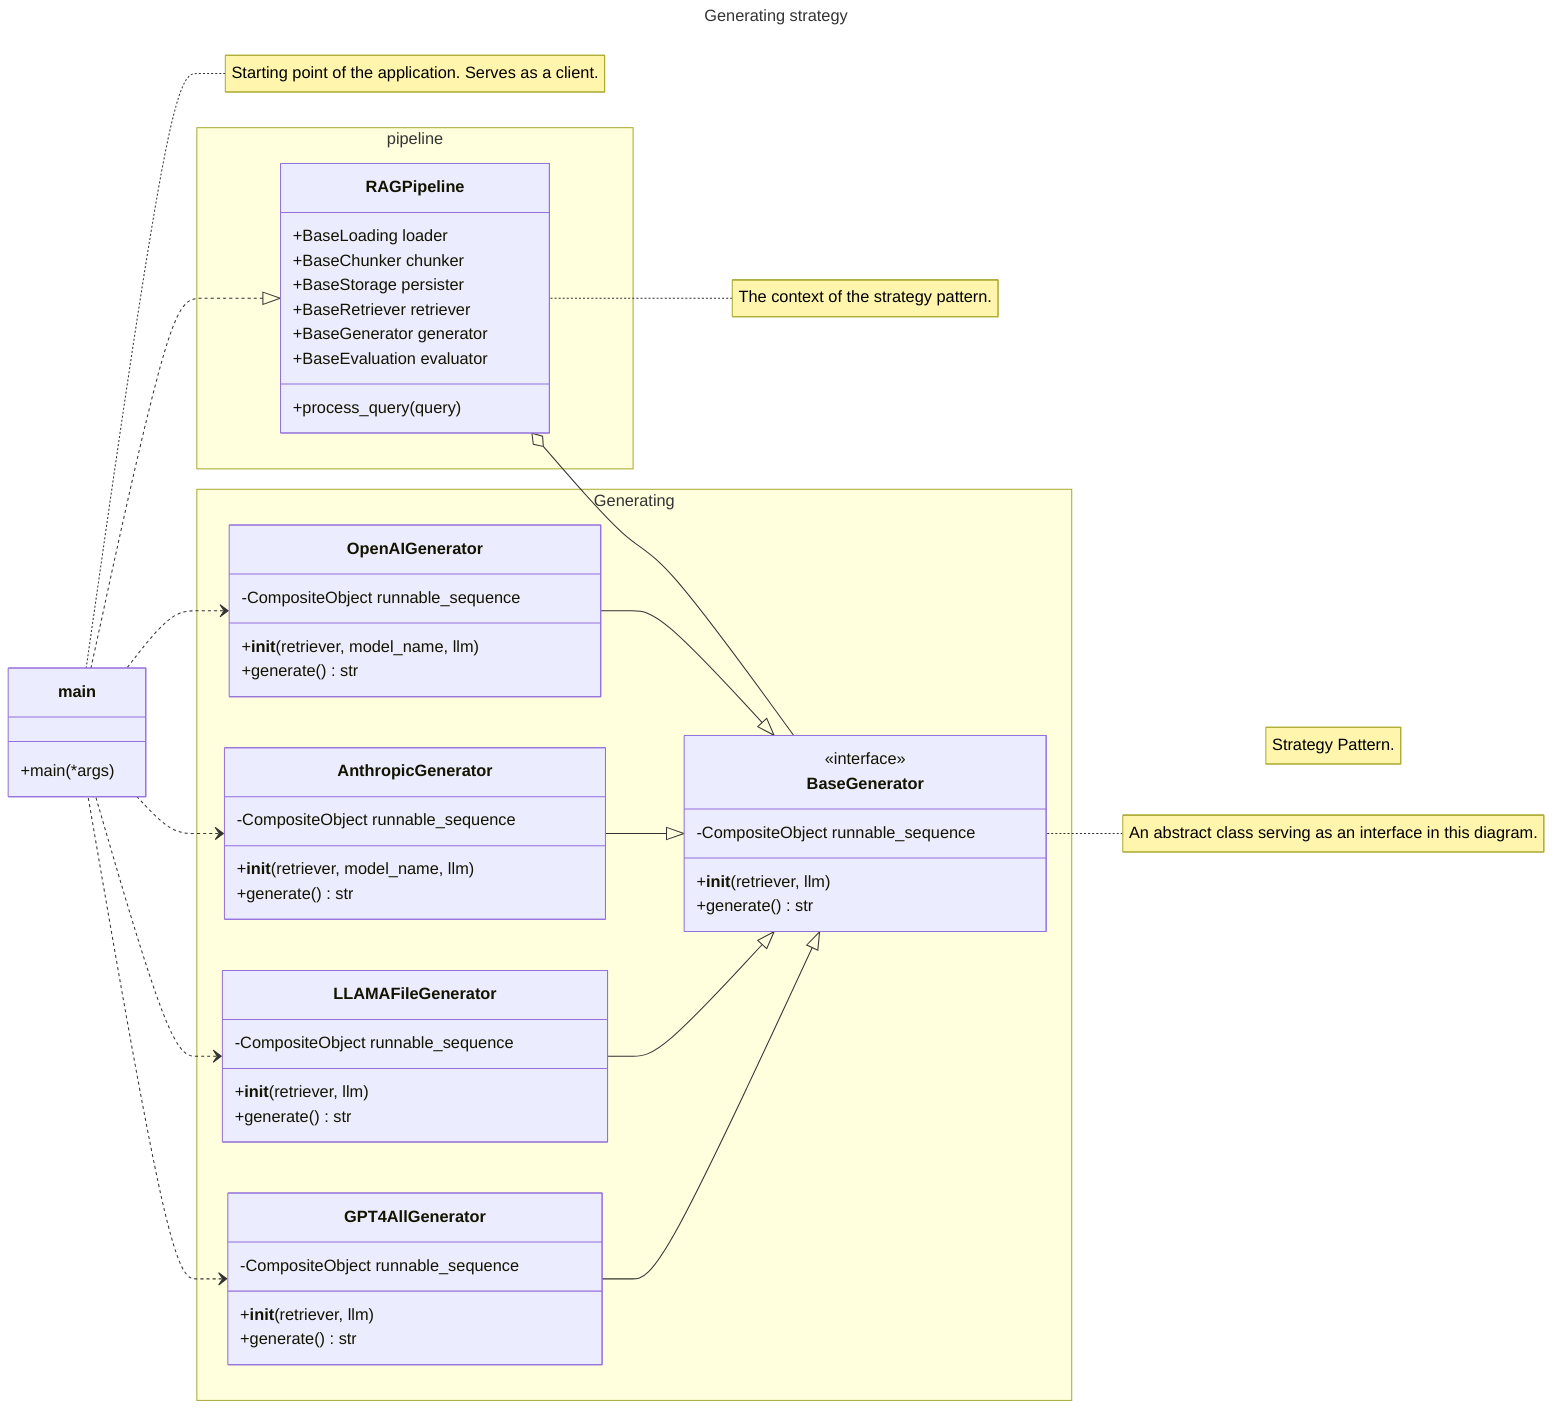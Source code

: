 ---
title: Generating strategy
---

classDiagram
  direction RL

  class main {
    +main(*args)
  }
  
  note "Strategy Pattern."
  note for main "Starting point of the application. Serves as a client."
  note for BaseGenerator "An abstract class serving as an interface in this diagram."
  note for RAGPipeline "The context of the strategy pattern."

namespace pipeline {
  class RAGPipeline {
    +BaseLoading loader
    +BaseChunker chunker
    +BaseStorage persister
    +BaseRetriever retriever
    +BaseGenerator generator
    +BaseEvaluation evaluator
    +process_query(query)
  }
}

  namespace Generating {
    class BaseGenerator {
    <<interface>>
    +__init__(retriever, llm)
    +generate() str
    -CompositeObject runnable_sequence
  }

  class OpenAIGenerator {
    +__init__(retriever, model_name, llm)
    +generate() str
    -CompositeObject runnable_sequence
  }

  class AnthropicGenerator {
    +__init__(retriever, model_name, llm)
    +generate() str
    -CompositeObject runnable_sequence
  }

  class LLAMAFileGenerator {
    +__init__(retriever, llm)
    +generate() str
    -CompositeObject runnable_sequence
  }

  class GPT4AllGenerator {
    +__init__(retriever, llm)
    +generate() str
    -CompositeObject runnable_sequence
  }
  }

  BaseGenerator <|-- OpenAIGenerator
  BaseGenerator <|-- AnthropicGenerator
  BaseGenerator <|-- LLAMAFileGenerator
  BaseGenerator <|-- GPT4AllGenerator
  BaseGenerator --o RAGPipeline
  RAGPipeline <|.. main
  OpenAIGenerator <.. main
  AnthropicGenerator <.. main
  LLAMAFileGenerator <.. main
  GPT4AllGenerator <.. main